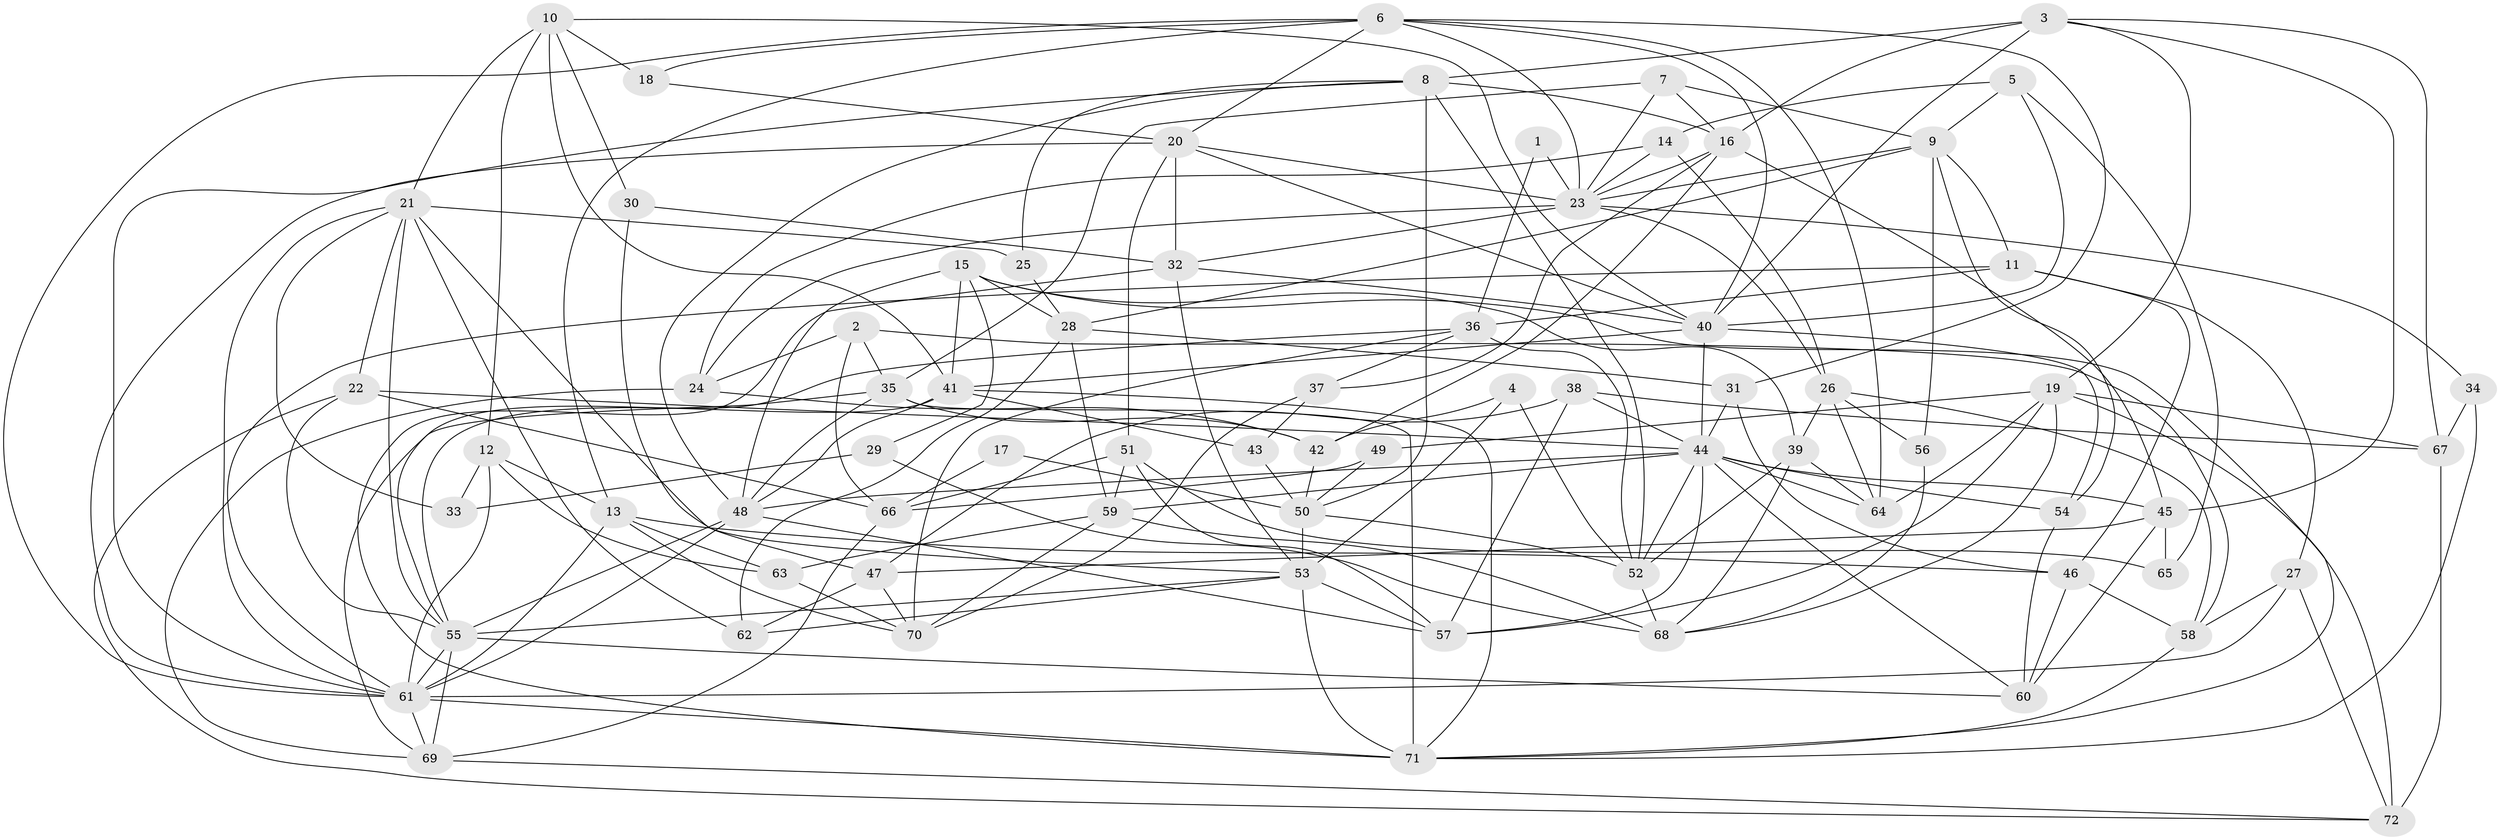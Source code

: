 // original degree distribution, {2: 0.15384615384615385, 4: 0.2937062937062937, 5: 0.1888111888111888, 3: 0.23076923076923078, 6: 0.07692307692307693, 9: 0.006993006993006993, 7: 0.03496503496503497, 8: 0.013986013986013986}
// Generated by graph-tools (version 1.1) at 2025/02/03/09/25 03:02:08]
// undirected, 72 vertices, 198 edges
graph export_dot {
graph [start="1"]
  node [color=gray90,style=filled];
  1;
  2;
  3;
  4;
  5;
  6;
  7;
  8;
  9;
  10;
  11;
  12;
  13;
  14;
  15;
  16;
  17;
  18;
  19;
  20;
  21;
  22;
  23;
  24;
  25;
  26;
  27;
  28;
  29;
  30;
  31;
  32;
  33;
  34;
  35;
  36;
  37;
  38;
  39;
  40;
  41;
  42;
  43;
  44;
  45;
  46;
  47;
  48;
  49;
  50;
  51;
  52;
  53;
  54;
  55;
  56;
  57;
  58;
  59;
  60;
  61;
  62;
  63;
  64;
  65;
  66;
  67;
  68;
  69;
  70;
  71;
  72;
  1 -- 23 [weight=2.0];
  1 -- 36 [weight=1.0];
  2 -- 24 [weight=1.0];
  2 -- 35 [weight=1.0];
  2 -- 58 [weight=1.0];
  2 -- 66 [weight=1.0];
  3 -- 8 [weight=1.0];
  3 -- 16 [weight=1.0];
  3 -- 19 [weight=1.0];
  3 -- 40 [weight=1.0];
  3 -- 45 [weight=1.0];
  3 -- 67 [weight=1.0];
  4 -- 42 [weight=1.0];
  4 -- 52 [weight=1.0];
  4 -- 53 [weight=1.0];
  5 -- 9 [weight=1.0];
  5 -- 14 [weight=1.0];
  5 -- 40 [weight=1.0];
  5 -- 65 [weight=1.0];
  6 -- 13 [weight=1.0];
  6 -- 18 [weight=1.0];
  6 -- 20 [weight=1.0];
  6 -- 23 [weight=1.0];
  6 -- 31 [weight=1.0];
  6 -- 40 [weight=1.0];
  6 -- 61 [weight=1.0];
  6 -- 64 [weight=1.0];
  7 -- 9 [weight=1.0];
  7 -- 16 [weight=1.0];
  7 -- 23 [weight=1.0];
  7 -- 35 [weight=1.0];
  8 -- 16 [weight=1.0];
  8 -- 25 [weight=1.0];
  8 -- 48 [weight=1.0];
  8 -- 50 [weight=1.0];
  8 -- 52 [weight=1.0];
  8 -- 61 [weight=1.0];
  9 -- 11 [weight=1.0];
  9 -- 23 [weight=1.0];
  9 -- 28 [weight=1.0];
  9 -- 54 [weight=1.0];
  9 -- 56 [weight=1.0];
  10 -- 12 [weight=1.0];
  10 -- 18 [weight=1.0];
  10 -- 21 [weight=1.0];
  10 -- 30 [weight=1.0];
  10 -- 40 [weight=1.0];
  10 -- 41 [weight=1.0];
  11 -- 27 [weight=1.0];
  11 -- 36 [weight=1.0];
  11 -- 46 [weight=1.0];
  11 -- 61 [weight=1.0];
  12 -- 13 [weight=1.0];
  12 -- 33 [weight=1.0];
  12 -- 61 [weight=1.0];
  12 -- 63 [weight=1.0];
  13 -- 46 [weight=1.0];
  13 -- 61 [weight=1.0];
  13 -- 63 [weight=1.0];
  13 -- 70 [weight=1.0];
  14 -- 23 [weight=1.0];
  14 -- 24 [weight=1.0];
  14 -- 26 [weight=1.0];
  15 -- 28 [weight=1.0];
  15 -- 29 [weight=1.0];
  15 -- 39 [weight=1.0];
  15 -- 41 [weight=1.0];
  15 -- 48 [weight=1.0];
  15 -- 71 [weight=1.0];
  16 -- 23 [weight=1.0];
  16 -- 37 [weight=1.0];
  16 -- 42 [weight=1.0];
  16 -- 45 [weight=1.0];
  17 -- 50 [weight=1.0];
  17 -- 66 [weight=1.0];
  18 -- 20 [weight=1.0];
  19 -- 49 [weight=1.0];
  19 -- 57 [weight=2.0];
  19 -- 64 [weight=1.0];
  19 -- 67 [weight=2.0];
  19 -- 68 [weight=1.0];
  19 -- 72 [weight=1.0];
  20 -- 23 [weight=1.0];
  20 -- 32 [weight=1.0];
  20 -- 40 [weight=1.0];
  20 -- 51 [weight=1.0];
  20 -- 61 [weight=1.0];
  21 -- 22 [weight=1.0];
  21 -- 25 [weight=1.0];
  21 -- 33 [weight=1.0];
  21 -- 53 [weight=1.0];
  21 -- 55 [weight=1.0];
  21 -- 61 [weight=1.0];
  21 -- 62 [weight=1.0];
  22 -- 44 [weight=1.0];
  22 -- 55 [weight=1.0];
  22 -- 66 [weight=1.0];
  22 -- 72 [weight=1.0];
  23 -- 24 [weight=2.0];
  23 -- 26 [weight=1.0];
  23 -- 32 [weight=1.0];
  23 -- 34 [weight=1.0];
  24 -- 42 [weight=1.0];
  24 -- 69 [weight=1.0];
  25 -- 28 [weight=1.0];
  26 -- 39 [weight=1.0];
  26 -- 56 [weight=1.0];
  26 -- 58 [weight=1.0];
  26 -- 64 [weight=1.0];
  27 -- 58 [weight=1.0];
  27 -- 61 [weight=1.0];
  27 -- 72 [weight=1.0];
  28 -- 31 [weight=1.0];
  28 -- 59 [weight=1.0];
  28 -- 62 [weight=1.0];
  29 -- 33 [weight=1.0];
  29 -- 68 [weight=1.0];
  30 -- 32 [weight=1.0];
  30 -- 47 [weight=1.0];
  31 -- 44 [weight=1.0];
  31 -- 46 [weight=1.0];
  32 -- 40 [weight=1.0];
  32 -- 53 [weight=1.0];
  32 -- 71 [weight=1.0];
  34 -- 67 [weight=1.0];
  34 -- 71 [weight=1.0];
  35 -- 42 [weight=1.0];
  35 -- 48 [weight=1.0];
  35 -- 69 [weight=1.0];
  35 -- 71 [weight=1.0];
  36 -- 37 [weight=1.0];
  36 -- 52 [weight=1.0];
  36 -- 55 [weight=1.0];
  36 -- 70 [weight=1.0];
  37 -- 43 [weight=1.0];
  37 -- 70 [weight=1.0];
  38 -- 44 [weight=1.0];
  38 -- 47 [weight=1.0];
  38 -- 57 [weight=1.0];
  38 -- 67 [weight=2.0];
  39 -- 52 [weight=1.0];
  39 -- 64 [weight=2.0];
  39 -- 68 [weight=1.0];
  40 -- 41 [weight=1.0];
  40 -- 44 [weight=1.0];
  40 -- 54 [weight=1.0];
  41 -- 43 [weight=1.0];
  41 -- 48 [weight=1.0];
  41 -- 55 [weight=1.0];
  41 -- 71 [weight=1.0];
  42 -- 50 [weight=1.0];
  43 -- 50 [weight=2.0];
  44 -- 45 [weight=1.0];
  44 -- 48 [weight=1.0];
  44 -- 52 [weight=1.0];
  44 -- 54 [weight=1.0];
  44 -- 57 [weight=1.0];
  44 -- 59 [weight=1.0];
  44 -- 60 [weight=1.0];
  44 -- 64 [weight=1.0];
  45 -- 47 [weight=1.0];
  45 -- 60 [weight=1.0];
  45 -- 65 [weight=1.0];
  46 -- 58 [weight=1.0];
  46 -- 60 [weight=1.0];
  47 -- 62 [weight=1.0];
  47 -- 70 [weight=1.0];
  48 -- 55 [weight=2.0];
  48 -- 57 [weight=1.0];
  48 -- 61 [weight=1.0];
  49 -- 50 [weight=1.0];
  49 -- 66 [weight=1.0];
  50 -- 52 [weight=1.0];
  50 -- 53 [weight=2.0];
  51 -- 57 [weight=1.0];
  51 -- 59 [weight=1.0];
  51 -- 65 [weight=1.0];
  51 -- 66 [weight=1.0];
  52 -- 68 [weight=1.0];
  53 -- 55 [weight=1.0];
  53 -- 57 [weight=1.0];
  53 -- 62 [weight=1.0];
  53 -- 71 [weight=1.0];
  54 -- 60 [weight=1.0];
  55 -- 60 [weight=1.0];
  55 -- 61 [weight=1.0];
  55 -- 69 [weight=1.0];
  56 -- 68 [weight=1.0];
  58 -- 71 [weight=2.0];
  59 -- 63 [weight=1.0];
  59 -- 68 [weight=1.0];
  59 -- 70 [weight=1.0];
  61 -- 69 [weight=1.0];
  61 -- 71 [weight=2.0];
  63 -- 70 [weight=1.0];
  66 -- 69 [weight=1.0];
  67 -- 72 [weight=2.0];
  69 -- 72 [weight=1.0];
}
